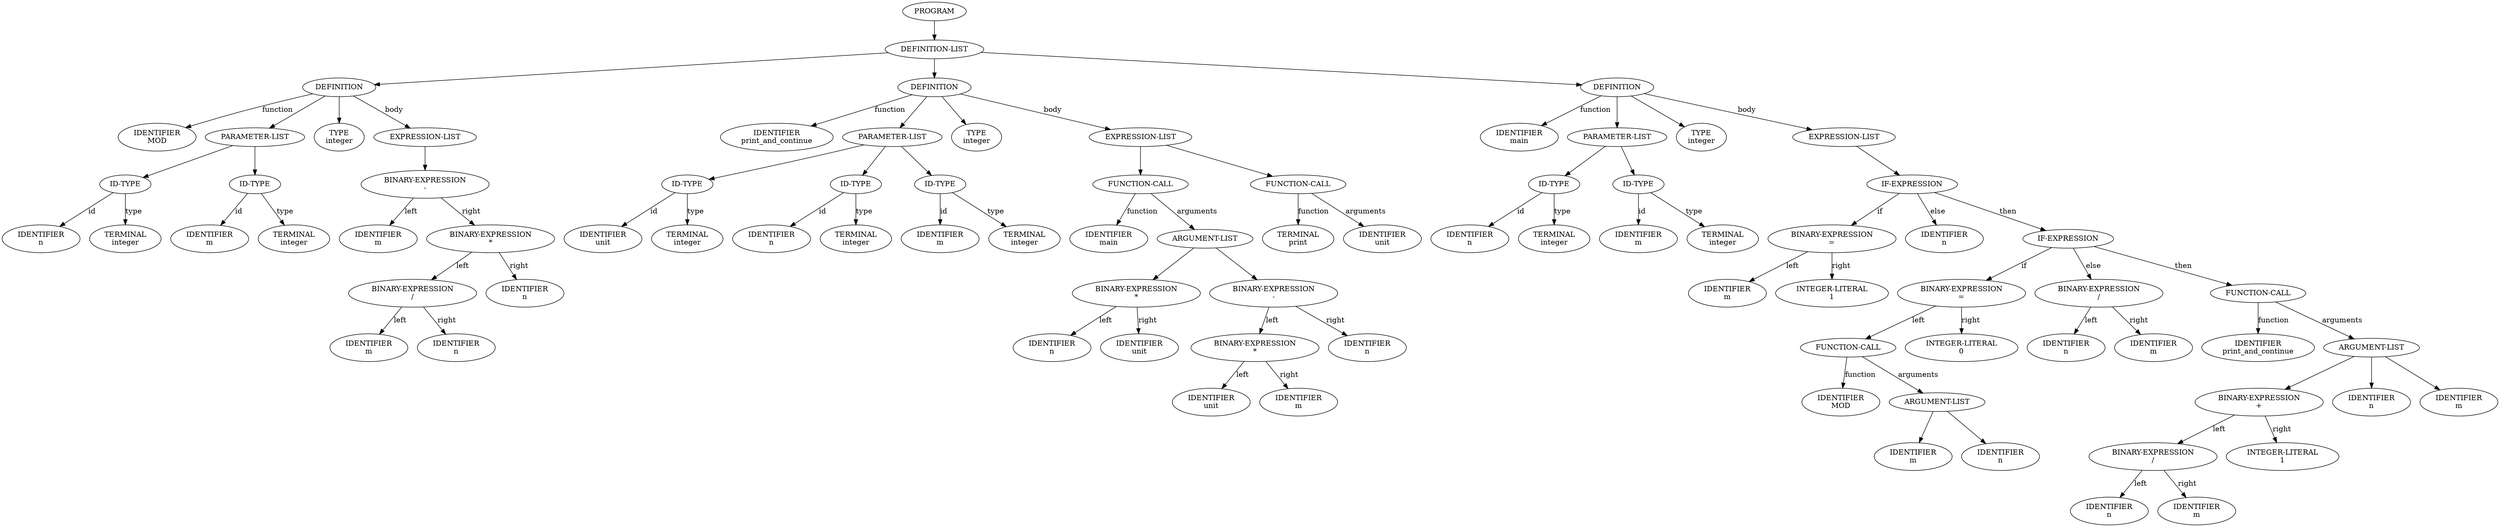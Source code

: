 digraph AST {
node0 [label="PROGRAM"]
node1 [label="DEFINITION-LIST"]
node2 [label="DEFINITION"]
node3 [label="IDENTIFIER\nMOD"]
node4 [label="PARAMETER-LIST"]
node5 [label="ID-TYPE"]
node6 [label="IDENTIFIER\nn"]
node7 [label="TERMINAL\ninteger"]
node8 [label="ID-TYPE"]
node9 [label="IDENTIFIER\nm"]
node10 [label="TERMINAL\ninteger"]
node11 [label="TYPE\ninteger"]
node12 [label="EXPRESSION-LIST"]
node13 [label="BINARY-EXPRESSION\n-"]
node14 [label="IDENTIFIER\nm"]
node15 [label="BINARY-EXPRESSION\n*"]
node16 [label="BINARY-EXPRESSION\n/"]
node17 [label="IDENTIFIER\nm"]
node18 [label="IDENTIFIER\nn"]
node19 [label="IDENTIFIER\nn"]
node20 [label="DEFINITION"]
node21 [label="IDENTIFIER\nprint_and_continue"]
node22 [label="PARAMETER-LIST"]
node23 [label="ID-TYPE"]
node24 [label="IDENTIFIER\nunit"]
node25 [label="TERMINAL\ninteger"]
node26 [label="ID-TYPE"]
node27 [label="IDENTIFIER\nn"]
node28 [label="TERMINAL\ninteger"]
node29 [label="ID-TYPE"]
node30 [label="IDENTIFIER\nm"]
node31 [label="TERMINAL\ninteger"]
node32 [label="TYPE\ninteger"]
node33 [label="EXPRESSION-LIST"]
node34 [label="FUNCTION-CALL"]
node35 [label="IDENTIFIER\nmain"]
node36 [label="ARGUMENT-LIST"]
node37 [label="BINARY-EXPRESSION\n*"]
node38 [label="IDENTIFIER\nn"]
node39 [label="IDENTIFIER\nunit"]
node40 [label="BINARY-EXPRESSION\n-"]
node41 [label="BINARY-EXPRESSION\n*"]
node42 [label="IDENTIFIER\nunit"]
node43 [label="IDENTIFIER\nm"]
node44 [label="IDENTIFIER\nn"]
node45 [label="FUNCTION-CALL"]
node46 [label="TERMINAL\nprint"]
node47 [label="IDENTIFIER\nunit"]
node48 [label="DEFINITION"]
node49 [label="IDENTIFIER\nmain"]
node50 [label="PARAMETER-LIST"]
node51 [label="ID-TYPE"]
node52 [label="IDENTIFIER\nn"]
node53 [label="TERMINAL\ninteger"]
node54 [label="ID-TYPE"]
node55 [label="IDENTIFIER\nm"]
node56 [label="TERMINAL\ninteger"]
node57 [label="TYPE\ninteger"]
node58 [label="EXPRESSION-LIST"]
node59 [label="IF-EXPRESSION"]
node60 [label="BINARY-EXPRESSION\n="]
node61 [label="IDENTIFIER\nm"]
node62 [label="INTEGER-LITERAL\n1"]
node63 [label="IDENTIFIER\nn"]
node64 [label="IF-EXPRESSION"]
node65 [label="BINARY-EXPRESSION\n="]
node66 [label="FUNCTION-CALL"]
node67 [label="IDENTIFIER\nMOD"]
node68 [label="ARGUMENT-LIST"]
node69 [label="IDENTIFIER\nm"]
node70 [label="IDENTIFIER\nn"]
node71 [label="INTEGER-LITERAL\n0"]
node72 [label="BINARY-EXPRESSION\n/"]
node73 [label="IDENTIFIER\nn"]
node74 [label="IDENTIFIER\nm"]
node75 [label="FUNCTION-CALL"]
node76 [label="IDENTIFIER\nprint_and_continue"]
node77 [label="ARGUMENT-LIST"]
node78 [label="BINARY-EXPRESSION\n+"]
node79 [label="BINARY-EXPRESSION\n/"]
node80 [label="IDENTIFIER\nn"]
node81 [label="IDENTIFIER\nm"]
node82 [label="INTEGER-LITERAL\n1"]
node83 [label="IDENTIFIER\nn"]
node84 [label="IDENTIFIER\nm"]
node2 -> node3 [label="function"]
node5 -> node6 [label="id"]
node5 -> node7 [label="type"]
node4 -> node5
node8 -> node9 [label="id"]
node8 -> node10 [label="type"]
node4 -> node8
node2 -> node4
node2 -> node11
node13 -> node14 [label="left"]
node16 -> node17 [label="left"]
node16 -> node18 [label="right"]
node15 -> node16 [label="left"]
node15 -> node19 [label="right"]
node13 -> node15 [label="right"]
node12 -> node13
node2 -> node12 [label="body"]
node1 -> node2
node20 -> node21 [label="function"]
node23 -> node24 [label="id"]
node23 -> node25 [label="type"]
node22 -> node23
node26 -> node27 [label="id"]
node26 -> node28 [label="type"]
node22 -> node26
node29 -> node30 [label="id"]
node29 -> node31 [label="type"]
node22 -> node29
node20 -> node22
node20 -> node32
node34 -> node35 [label="function"]
node37 -> node38 [label="left"]
node37 -> node39 [label="right"]
node36 -> node37
node41 -> node42 [label="left"]
node41 -> node43 [label="right"]
node40 -> node41 [label="left"]
node40 -> node44 [label="right"]
node36 -> node40
node34 -> node36 [label="arguments"]
node33 -> node34
node45 -> node46 [label="function"]
node45 -> node47 [label="arguments"]
node33 -> node45
node20 -> node33 [label="body"]
node1 -> node20
node48 -> node49 [label="function"]
node51 -> node52 [label="id"]
node51 -> node53 [label="type"]
node50 -> node51
node54 -> node55 [label="id"]
node54 -> node56 [label="type"]
node50 -> node54
node48 -> node50
node48 -> node57
node60 -> node61 [label="left"]
node60 -> node62 [label="right"]
node59 -> node60 [label="if"]
node59 -> node63 [label="else"]
node66 -> node67 [label="function"]
node68 -> node69
node68 -> node70
node66 -> node68 [label="arguments"]
node65 -> node66 [label="left"]
node65 -> node71 [label="right"]
node64 -> node65 [label="if"]
node72 -> node73 [label="left"]
node72 -> node74 [label="right"]
node64 -> node72 [label="else"]
node75 -> node76 [label="function"]
node79 -> node80 [label="left"]
node79 -> node81 [label="right"]
node78 -> node79 [label="left"]
node78 -> node82 [label="right"]
node77 -> node78
node77 -> node83
node77 -> node84
node75 -> node77 [label="arguments"]
node64 -> node75 [label="then"]
node59 -> node64 [label="then"]
node58 -> node59
node48 -> node58 [label="body"]
node1 -> node48
node0 -> node1
}